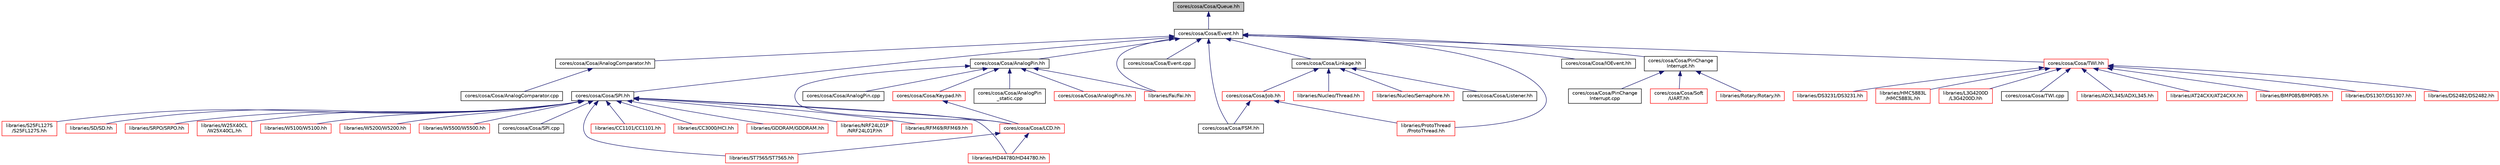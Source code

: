 digraph "cores/cosa/Cosa/Queue.hh"
{
  edge [fontname="Helvetica",fontsize="10",labelfontname="Helvetica",labelfontsize="10"];
  node [fontname="Helvetica",fontsize="10",shape=record];
  Node1 [label="cores/cosa/Cosa/Queue.hh",height=0.2,width=0.4,color="black", fillcolor="grey75", style="filled", fontcolor="black"];
  Node1 -> Node2 [dir="back",color="midnightblue",fontsize="10",style="solid",fontname="Helvetica"];
  Node2 [label="cores/cosa/Cosa/Event.hh",height=0.2,width=0.4,color="black", fillcolor="white", style="filled",URL="$d5/df2/Event_8hh.html"];
  Node2 -> Node3 [dir="back",color="midnightblue",fontsize="10",style="solid",fontname="Helvetica"];
  Node3 [label="cores/cosa/Cosa/AnalogComparator.hh",height=0.2,width=0.4,color="black", fillcolor="white", style="filled",URL="$d4/d85/AnalogComparator_8hh.html"];
  Node3 -> Node4 [dir="back",color="midnightblue",fontsize="10",style="solid",fontname="Helvetica"];
  Node4 [label="cores/cosa/Cosa/AnalogComparator.cpp",height=0.2,width=0.4,color="black", fillcolor="white", style="filled",URL="$d0/d1c/AnalogComparator_8cpp.html"];
  Node2 -> Node5 [dir="back",color="midnightblue",fontsize="10",style="solid",fontname="Helvetica"];
  Node5 [label="cores/cosa/Cosa/AnalogPin.hh",height=0.2,width=0.4,color="black", fillcolor="white", style="filled",URL="$d3/def/AnalogPin_8hh.html"];
  Node5 -> Node6 [dir="back",color="midnightblue",fontsize="10",style="solid",fontname="Helvetica"];
  Node6 [label="cores/cosa/Cosa/AnalogPin.cpp",height=0.2,width=0.4,color="black", fillcolor="white", style="filled",URL="$d0/de8/AnalogPin_8cpp.html"];
  Node5 -> Node7 [dir="back",color="midnightblue",fontsize="10",style="solid",fontname="Helvetica"];
  Node7 [label="cores/cosa/Cosa/AnalogPin\l_static.cpp",height=0.2,width=0.4,color="black", fillcolor="white", style="filled",URL="$d0/d52/AnalogPin__static_8cpp.html"];
  Node5 -> Node8 [dir="back",color="midnightblue",fontsize="10",style="solid",fontname="Helvetica"];
  Node8 [label="cores/cosa/Cosa/AnalogPins.hh",height=0.2,width=0.4,color="red", fillcolor="white", style="filled",URL="$df/d56/AnalogPins_8hh.html"];
  Node5 -> Node9 [dir="back",color="midnightblue",fontsize="10",style="solid",fontname="Helvetica"];
  Node9 [label="cores/cosa/Cosa/Keypad.hh",height=0.2,width=0.4,color="red", fillcolor="white", style="filled",URL="$d4/d76/Keypad_8hh.html"];
  Node9 -> Node10 [dir="back",color="midnightblue",fontsize="10",style="solid",fontname="Helvetica"];
  Node10 [label="cores/cosa/Cosa/LCD.hh",height=0.2,width=0.4,color="red", fillcolor="white", style="filled",URL="$d3/d9c/LCD_8hh.html"];
  Node10 -> Node11 [dir="back",color="midnightblue",fontsize="10",style="solid",fontname="Helvetica"];
  Node11 [label="libraries/HD44780/HD44780.hh",height=0.2,width=0.4,color="red", fillcolor="white", style="filled",URL="$d8/dec/HD44780_8hh.html"];
  Node10 -> Node12 [dir="back",color="midnightblue",fontsize="10",style="solid",fontname="Helvetica"];
  Node12 [label="libraries/ST7565/ST7565.hh",height=0.2,width=0.4,color="red", fillcolor="white", style="filled",URL="$d7/da9/ST7565_8hh.html"];
  Node5 -> Node10 [dir="back",color="midnightblue",fontsize="10",style="solid",fontname="Helvetica"];
  Node5 -> Node13 [dir="back",color="midnightblue",fontsize="10",style="solid",fontname="Helvetica"];
  Node13 [label="libraries/Fai/Fai.hh",height=0.2,width=0.4,color="red", fillcolor="white", style="filled",URL="$dc/d78/Fai_8hh.html"];
  Node2 -> Node14 [dir="back",color="midnightblue",fontsize="10",style="solid",fontname="Helvetica"];
  Node14 [label="cores/cosa/Cosa/Event.cpp",height=0.2,width=0.4,color="black", fillcolor="white", style="filled",URL="$d7/d9f/Event_8cpp.html"];
  Node2 -> Node15 [dir="back",color="midnightblue",fontsize="10",style="solid",fontname="Helvetica"];
  Node15 [label="cores/cosa/Cosa/FSM.hh",height=0.2,width=0.4,color="black", fillcolor="white", style="filled",URL="$d5/dfc/FSM_8hh.html"];
  Node2 -> Node16 [dir="back",color="midnightblue",fontsize="10",style="solid",fontname="Helvetica"];
  Node16 [label="cores/cosa/Cosa/IOEvent.hh",height=0.2,width=0.4,color="black", fillcolor="white", style="filled",URL="$de/d38/IOEvent_8hh.html"];
  Node2 -> Node17 [dir="back",color="midnightblue",fontsize="10",style="solid",fontname="Helvetica"];
  Node17 [label="cores/cosa/Cosa/Linkage.hh",height=0.2,width=0.4,color="black", fillcolor="white", style="filled",URL="$d5/d96/Linkage_8hh.html"];
  Node17 -> Node18 [dir="back",color="midnightblue",fontsize="10",style="solid",fontname="Helvetica"];
  Node18 [label="cores/cosa/Cosa/Job.hh",height=0.2,width=0.4,color="red", fillcolor="white", style="filled",URL="$d7/d3d/Job_8hh.html"];
  Node18 -> Node15 [dir="back",color="midnightblue",fontsize="10",style="solid",fontname="Helvetica"];
  Node18 -> Node19 [dir="back",color="midnightblue",fontsize="10",style="solid",fontname="Helvetica"];
  Node19 [label="libraries/ProtoThread\l/ProtoThread.hh",height=0.2,width=0.4,color="red", fillcolor="white", style="filled",URL="$d6/d67/ProtoThread_8hh.html"];
  Node17 -> Node20 [dir="back",color="midnightblue",fontsize="10",style="solid",fontname="Helvetica"];
  Node20 [label="cores/cosa/Cosa/Listener.hh",height=0.2,width=0.4,color="black", fillcolor="white", style="filled",URL="$d4/d7a/Listener_8hh.html"];
  Node17 -> Node21 [dir="back",color="midnightblue",fontsize="10",style="solid",fontname="Helvetica"];
  Node21 [label="libraries/Nucleo/Thread.hh",height=0.2,width=0.4,color="red", fillcolor="white", style="filled",URL="$df/dc9/Thread_8hh.html"];
  Node17 -> Node22 [dir="back",color="midnightblue",fontsize="10",style="solid",fontname="Helvetica"];
  Node22 [label="libraries/Nucleo/Semaphore.hh",height=0.2,width=0.4,color="red", fillcolor="white", style="filled",URL="$de/db1/Semaphore_8hh.html"];
  Node2 -> Node23 [dir="back",color="midnightblue",fontsize="10",style="solid",fontname="Helvetica"];
  Node23 [label="cores/cosa/Cosa/PinChange\lInterrupt.hh",height=0.2,width=0.4,color="black", fillcolor="white", style="filled",URL="$d1/d75/PinChangeInterrupt_8hh.html"];
  Node23 -> Node24 [dir="back",color="midnightblue",fontsize="10",style="solid",fontname="Helvetica"];
  Node24 [label="cores/cosa/Cosa/PinChange\lInterrupt.cpp",height=0.2,width=0.4,color="black", fillcolor="white", style="filled",URL="$d2/d22/PinChangeInterrupt_8cpp.html"];
  Node23 -> Node25 [dir="back",color="midnightblue",fontsize="10",style="solid",fontname="Helvetica"];
  Node25 [label="cores/cosa/Cosa/Soft\l/UART.hh",height=0.2,width=0.4,color="red", fillcolor="white", style="filled",URL="$df/de7/Soft_2UART_8hh.html"];
  Node23 -> Node26 [dir="back",color="midnightblue",fontsize="10",style="solid",fontname="Helvetica"];
  Node26 [label="libraries/Rotary/Rotary.hh",height=0.2,width=0.4,color="red", fillcolor="white", style="filled",URL="$d0/d6d/Rotary_8hh.html"];
  Node2 -> Node27 [dir="back",color="midnightblue",fontsize="10",style="solid",fontname="Helvetica"];
  Node27 [label="cores/cosa/Cosa/SPI.hh",height=0.2,width=0.4,color="black", fillcolor="white", style="filled",URL="$d2/d43/SPI_8hh.html"];
  Node27 -> Node10 [dir="back",color="midnightblue",fontsize="10",style="solid",fontname="Helvetica"];
  Node27 -> Node28 [dir="back",color="midnightblue",fontsize="10",style="solid",fontname="Helvetica"];
  Node28 [label="cores/cosa/Cosa/SPI.cpp",height=0.2,width=0.4,color="black", fillcolor="white", style="filled",URL="$d7/d38/SPI_8cpp.html"];
  Node27 -> Node29 [dir="back",color="midnightblue",fontsize="10",style="solid",fontname="Helvetica"];
  Node29 [label="libraries/CC1101/CC1101.hh",height=0.2,width=0.4,color="red", fillcolor="white", style="filled",URL="$d5/d44/CC1101_8hh.html"];
  Node27 -> Node30 [dir="back",color="midnightblue",fontsize="10",style="solid",fontname="Helvetica"];
  Node30 [label="libraries/CC3000/HCI.hh",height=0.2,width=0.4,color="red", fillcolor="white", style="filled",URL="$d1/d0a/HCI_8hh.html"];
  Node27 -> Node31 [dir="back",color="midnightblue",fontsize="10",style="solid",fontname="Helvetica"];
  Node31 [label="libraries/GDDRAM/GDDRAM.hh",height=0.2,width=0.4,color="red", fillcolor="white", style="filled",URL="$d7/d0f/GDDRAM_8hh.html"];
  Node27 -> Node11 [dir="back",color="midnightblue",fontsize="10",style="solid",fontname="Helvetica"];
  Node27 -> Node32 [dir="back",color="midnightblue",fontsize="10",style="solid",fontname="Helvetica"];
  Node32 [label="libraries/NRF24L01P\l/NRF24L01P.hh",height=0.2,width=0.4,color="red", fillcolor="white", style="filled",URL="$d6/d3d/NRF24L01P_8hh.html"];
  Node27 -> Node33 [dir="back",color="midnightblue",fontsize="10",style="solid",fontname="Helvetica"];
  Node33 [label="libraries/RFM69/RFM69.hh",height=0.2,width=0.4,color="red", fillcolor="white", style="filled",URL="$d1/d78/RFM69_8hh.html"];
  Node27 -> Node34 [dir="back",color="midnightblue",fontsize="10",style="solid",fontname="Helvetica"];
  Node34 [label="libraries/S25FL127S\l/S25FL127S.hh",height=0.2,width=0.4,color="red", fillcolor="white", style="filled",URL="$d6/dfd/S25FL127S_8hh.html"];
  Node27 -> Node35 [dir="back",color="midnightblue",fontsize="10",style="solid",fontname="Helvetica"];
  Node35 [label="libraries/SD/SD.hh",height=0.2,width=0.4,color="red", fillcolor="white", style="filled",URL="$d6/d36/SD_8hh.html"];
  Node27 -> Node36 [dir="back",color="midnightblue",fontsize="10",style="solid",fontname="Helvetica"];
  Node36 [label="libraries/SRPO/SRPO.hh",height=0.2,width=0.4,color="red", fillcolor="white", style="filled",URL="$dc/d32/libraries_2SRPO_2SRPO_8hh.html"];
  Node27 -> Node12 [dir="back",color="midnightblue",fontsize="10",style="solid",fontname="Helvetica"];
  Node27 -> Node37 [dir="back",color="midnightblue",fontsize="10",style="solid",fontname="Helvetica"];
  Node37 [label="libraries/W25X40CL\l/W25X40CL.hh",height=0.2,width=0.4,color="red", fillcolor="white", style="filled",URL="$d4/d3a/W25X40CL_8hh.html"];
  Node27 -> Node38 [dir="back",color="midnightblue",fontsize="10",style="solid",fontname="Helvetica"];
  Node38 [label="libraries/W5100/W5100.hh",height=0.2,width=0.4,color="red", fillcolor="white", style="filled",URL="$da/d21/W5100_8hh.html"];
  Node27 -> Node39 [dir="back",color="midnightblue",fontsize="10",style="solid",fontname="Helvetica"];
  Node39 [label="libraries/W5200/W5200.hh",height=0.2,width=0.4,color="red", fillcolor="white", style="filled",URL="$d8/def/W5200_8hh.html"];
  Node27 -> Node40 [dir="back",color="midnightblue",fontsize="10",style="solid",fontname="Helvetica"];
  Node40 [label="libraries/W5500/W5500.hh",height=0.2,width=0.4,color="red", fillcolor="white", style="filled",URL="$dc/d60/W5500_8hh.html"];
  Node2 -> Node41 [dir="back",color="midnightblue",fontsize="10",style="solid",fontname="Helvetica"];
  Node41 [label="cores/cosa/Cosa/TWI.hh",height=0.2,width=0.4,color="red", fillcolor="white", style="filled",URL="$d5/d9f/TWI_8hh.html"];
  Node41 -> Node42 [dir="back",color="midnightblue",fontsize="10",style="solid",fontname="Helvetica"];
  Node42 [label="cores/cosa/Cosa/TWI.cpp",height=0.2,width=0.4,color="black", fillcolor="white", style="filled",URL="$d6/d14/TWI_8cpp.html"];
  Node41 -> Node43 [dir="back",color="midnightblue",fontsize="10",style="solid",fontname="Helvetica"];
  Node43 [label="libraries/ADXL345/ADXL345.hh",height=0.2,width=0.4,color="red", fillcolor="white", style="filled",URL="$dd/d34/ADXL345_8hh.html"];
  Node41 -> Node44 [dir="back",color="midnightblue",fontsize="10",style="solid",fontname="Helvetica"];
  Node44 [label="libraries/AT24CXX/AT24CXX.hh",height=0.2,width=0.4,color="red", fillcolor="white", style="filled",URL="$dc/dcf/AT24CXX_8hh.html"];
  Node41 -> Node45 [dir="back",color="midnightblue",fontsize="10",style="solid",fontname="Helvetica"];
  Node45 [label="libraries/BMP085/BMP085.hh",height=0.2,width=0.4,color="red", fillcolor="white", style="filled",URL="$d6/da0/BMP085_8hh.html"];
  Node41 -> Node46 [dir="back",color="midnightblue",fontsize="10",style="solid",fontname="Helvetica"];
  Node46 [label="libraries/DS1307/DS1307.hh",height=0.2,width=0.4,color="red", fillcolor="white", style="filled",URL="$de/d14/DS1307_8hh.html"];
  Node41 -> Node47 [dir="back",color="midnightblue",fontsize="10",style="solid",fontname="Helvetica"];
  Node47 [label="libraries/DS2482/DS2482.hh",height=0.2,width=0.4,color="red", fillcolor="white", style="filled",URL="$d6/dc0/DS2482_8hh.html"];
  Node41 -> Node48 [dir="back",color="midnightblue",fontsize="10",style="solid",fontname="Helvetica"];
  Node48 [label="libraries/DS3231/DS3231.hh",height=0.2,width=0.4,color="red", fillcolor="white", style="filled",URL="$d7/d49/DS3231_8hh.html"];
  Node41 -> Node49 [dir="back",color="midnightblue",fontsize="10",style="solid",fontname="Helvetica"];
  Node49 [label="libraries/HMC5883L\l/HMC5883L.hh",height=0.2,width=0.4,color="red", fillcolor="white", style="filled",URL="$d4/d6b/HMC5883L_8hh.html"];
  Node41 -> Node50 [dir="back",color="midnightblue",fontsize="10",style="solid",fontname="Helvetica"];
  Node50 [label="libraries/L3G4200D\l/L3G4200D.hh",height=0.2,width=0.4,color="red", fillcolor="white", style="filled",URL="$d0/da2/L3G4200D_8hh.html"];
  Node2 -> Node13 [dir="back",color="midnightblue",fontsize="10",style="solid",fontname="Helvetica"];
  Node2 -> Node19 [dir="back",color="midnightblue",fontsize="10",style="solid",fontname="Helvetica"];
}

